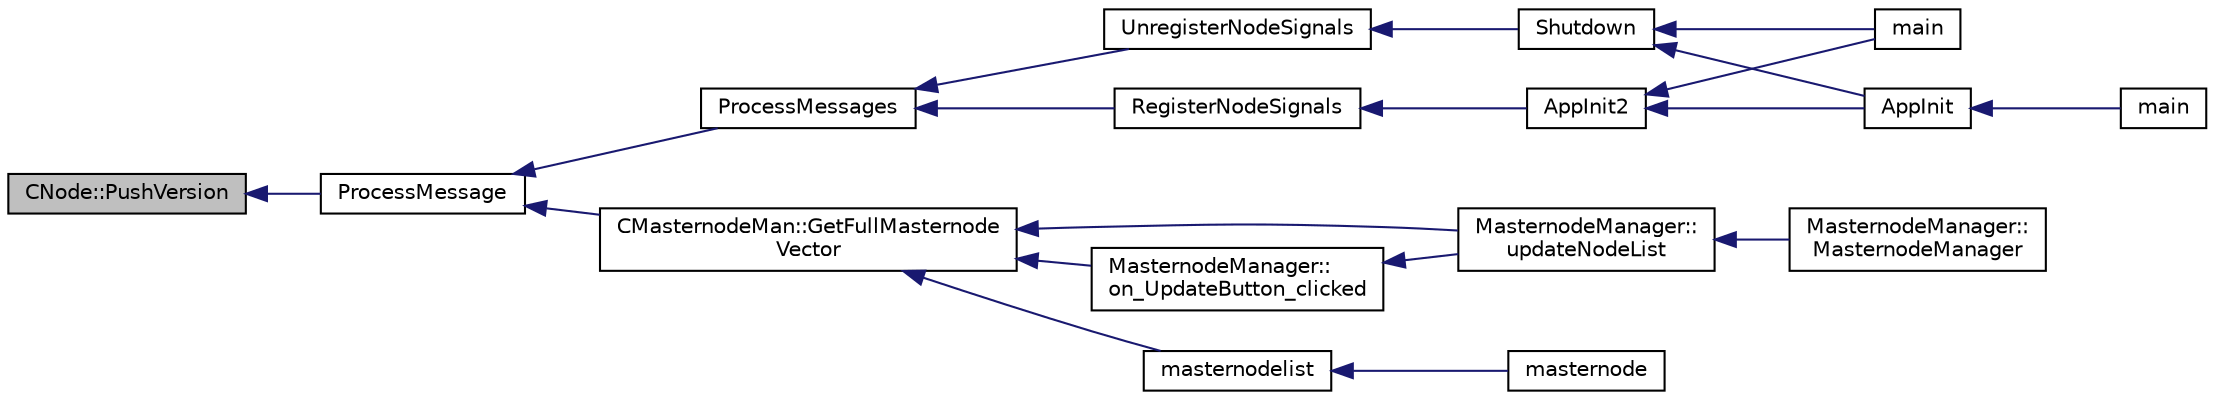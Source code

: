 digraph "CNode::PushVersion"
{
  edge [fontname="Helvetica",fontsize="10",labelfontname="Helvetica",labelfontsize="10"];
  node [fontname="Helvetica",fontsize="10",shape=record];
  rankdir="LR";
  Node905 [label="CNode::PushVersion",height=0.2,width=0.4,color="black", fillcolor="grey75", style="filled", fontcolor="black"];
  Node905 -> Node906 [dir="back",color="midnightblue",fontsize="10",style="solid",fontname="Helvetica"];
  Node906 [label="ProcessMessage",height=0.2,width=0.4,color="black", fillcolor="white", style="filled",URL="$df/d0a/main_8cpp.html#a8ba92b1a4bce3c835e887a9073d17d8e"];
  Node906 -> Node907 [dir="back",color="midnightblue",fontsize="10",style="solid",fontname="Helvetica"];
  Node907 [label="ProcessMessages",height=0.2,width=0.4,color="black", fillcolor="white", style="filled",URL="$d4/dbf/main_8h.html#a196f9318f02448b85b28d612698934fd"];
  Node907 -> Node908 [dir="back",color="midnightblue",fontsize="10",style="solid",fontname="Helvetica"];
  Node908 [label="RegisterNodeSignals",height=0.2,width=0.4,color="black", fillcolor="white", style="filled",URL="$d4/dbf/main_8h.html#ab02615ff65f91d69f8d786ec900baa8a",tooltip="Register with a network node to receive its signals. "];
  Node908 -> Node909 [dir="back",color="midnightblue",fontsize="10",style="solid",fontname="Helvetica"];
  Node909 [label="AppInit2",height=0.2,width=0.4,color="black", fillcolor="white", style="filled",URL="$d8/dc0/init_8h.html#a1a4c1bfbf6ba1db77e988b89b9cadfd3",tooltip="Initialize ion. "];
  Node909 -> Node910 [dir="back",color="midnightblue",fontsize="10",style="solid",fontname="Helvetica"];
  Node910 [label="AppInit",height=0.2,width=0.4,color="black", fillcolor="white", style="filled",URL="$d4/d35/iond_8cpp.html#ac59316b767e6984e1285f0531275286b"];
  Node910 -> Node911 [dir="back",color="midnightblue",fontsize="10",style="solid",fontname="Helvetica"];
  Node911 [label="main",height=0.2,width=0.4,color="black", fillcolor="white", style="filled",URL="$d4/d35/iond_8cpp.html#a0ddf1224851353fc92bfbff6f499fa97"];
  Node909 -> Node912 [dir="back",color="midnightblue",fontsize="10",style="solid",fontname="Helvetica"];
  Node912 [label="main",height=0.2,width=0.4,color="black", fillcolor="white", style="filled",URL="$d5/d2d/ion_8cpp.html#a0ddf1224851353fc92bfbff6f499fa97"];
  Node907 -> Node913 [dir="back",color="midnightblue",fontsize="10",style="solid",fontname="Helvetica"];
  Node913 [label="UnregisterNodeSignals",height=0.2,width=0.4,color="black", fillcolor="white", style="filled",URL="$d4/dbf/main_8h.html#a3ef0cc6e9d9d6435ee2a5569244d6ebd",tooltip="Unregister a network node. "];
  Node913 -> Node914 [dir="back",color="midnightblue",fontsize="10",style="solid",fontname="Helvetica"];
  Node914 [label="Shutdown",height=0.2,width=0.4,color="black", fillcolor="white", style="filled",URL="$d8/dc0/init_8h.html#ac5f038c2b480cf9ef5e19e3eba8dbaf9"];
  Node914 -> Node910 [dir="back",color="midnightblue",fontsize="10",style="solid",fontname="Helvetica"];
  Node914 -> Node912 [dir="back",color="midnightblue",fontsize="10",style="solid",fontname="Helvetica"];
  Node906 -> Node915 [dir="back",color="midnightblue",fontsize="10",style="solid",fontname="Helvetica"];
  Node915 [label="CMasternodeMan::GetFullMasternode\lVector",height=0.2,width=0.4,color="black", fillcolor="white", style="filled",URL="$dc/d6b/class_c_masternode_man.html#ab39e213a7601e1bef2eba1d5d63206f5"];
  Node915 -> Node916 [dir="back",color="midnightblue",fontsize="10",style="solid",fontname="Helvetica"];
  Node916 [label="MasternodeManager::\lupdateNodeList",height=0.2,width=0.4,color="black", fillcolor="white", style="filled",URL="$d9/d70/class_masternode_manager.html#a5485a8bd6ccf673027165cc1207dfae9"];
  Node916 -> Node917 [dir="back",color="midnightblue",fontsize="10",style="solid",fontname="Helvetica"];
  Node917 [label="MasternodeManager::\lMasternodeManager",height=0.2,width=0.4,color="black", fillcolor="white", style="filled",URL="$d9/d70/class_masternode_manager.html#ad18cb99065e056e6b791e2356de826bf"];
  Node915 -> Node918 [dir="back",color="midnightblue",fontsize="10",style="solid",fontname="Helvetica"];
  Node918 [label="MasternodeManager::\lon_UpdateButton_clicked",height=0.2,width=0.4,color="black", fillcolor="white", style="filled",URL="$d9/d70/class_masternode_manager.html#ae8d07b4d869e3eb09fe1be445eff0430"];
  Node918 -> Node916 [dir="back",color="midnightblue",fontsize="10",style="solid",fontname="Helvetica"];
  Node915 -> Node919 [dir="back",color="midnightblue",fontsize="10",style="solid",fontname="Helvetica"];
  Node919 [label="masternodelist",height=0.2,width=0.4,color="black", fillcolor="white", style="filled",URL="$d5/d6b/rpcstashedsend_8cpp.html#a3a7ed7e37f21eb2912afc6e776f7236c"];
  Node919 -> Node920 [dir="back",color="midnightblue",fontsize="10",style="solid",fontname="Helvetica"];
  Node920 [label="masternode",height=0.2,width=0.4,color="black", fillcolor="white", style="filled",URL="$d5/d6b/rpcstashedsend_8cpp.html#a30609e443aeb47c29ed0878d16b1b5e1"];
}
